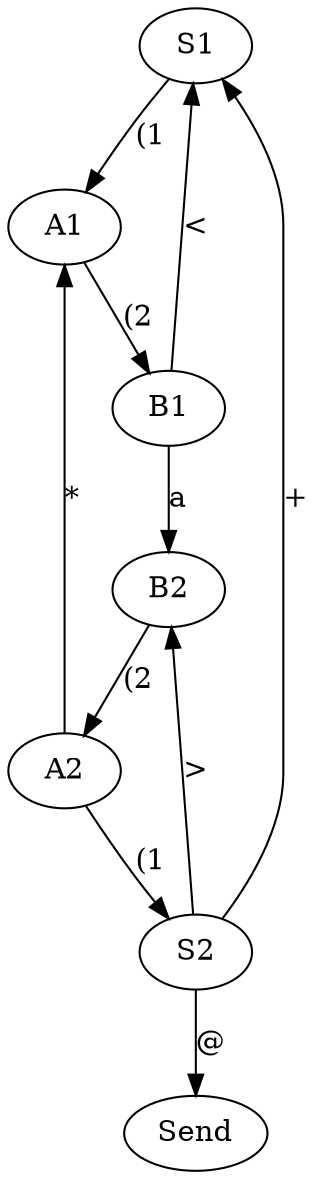 digraph {
   S1 [label = "S1"];
   S2 [label = "S2"];
   Send [label = "Send"];
   A1 [label = "A1"];
   A2 [label = "A2"];
   B1 [label = "B1"];
   B2 [label = "B2"];
   S1 -> A1 [label = "(1"];
   A1 -> B1 [label = "(2"];
   B1 -> B2 [label = "a"];
   B1 -> S1 [label = "<"];
   B2 -> A2 [label = "(2"];
   A2 -> A1 [label = "*"];
   A2 -> S2 [label = "(1"];
   S2 -> B2 [label = ">"];
   S2 -> S1 [label = "+"];
   S2 -> Send [label = "@"];
 }
